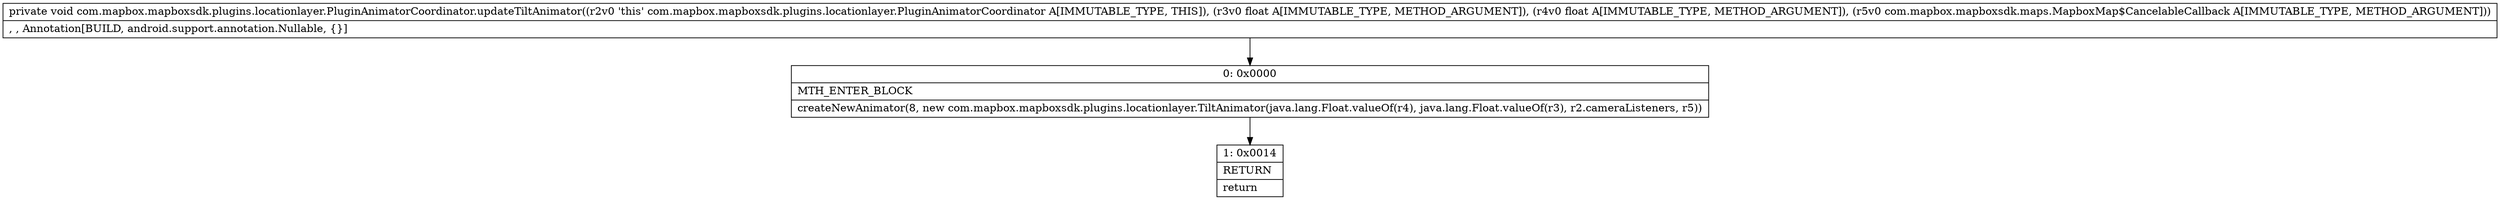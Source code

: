 digraph "CFG forcom.mapbox.mapboxsdk.plugins.locationlayer.PluginAnimatorCoordinator.updateTiltAnimator(FFLcom\/mapbox\/mapboxsdk\/maps\/MapboxMap$CancelableCallback;)V" {
Node_0 [shape=record,label="{0\:\ 0x0000|MTH_ENTER_BLOCK\l|createNewAnimator(8, new com.mapbox.mapboxsdk.plugins.locationlayer.TiltAnimator(java.lang.Float.valueOf(r4), java.lang.Float.valueOf(r3), r2.cameraListeners, r5))\l}"];
Node_1 [shape=record,label="{1\:\ 0x0014|RETURN\l|return\l}"];
MethodNode[shape=record,label="{private void com.mapbox.mapboxsdk.plugins.locationlayer.PluginAnimatorCoordinator.updateTiltAnimator((r2v0 'this' com.mapbox.mapboxsdk.plugins.locationlayer.PluginAnimatorCoordinator A[IMMUTABLE_TYPE, THIS]), (r3v0 float A[IMMUTABLE_TYPE, METHOD_ARGUMENT]), (r4v0 float A[IMMUTABLE_TYPE, METHOD_ARGUMENT]), (r5v0 com.mapbox.mapboxsdk.maps.MapboxMap$CancelableCallback A[IMMUTABLE_TYPE, METHOD_ARGUMENT]))  | , , Annotation[BUILD, android.support.annotation.Nullable, \{\}]\l}"];
MethodNode -> Node_0;
Node_0 -> Node_1;
}

